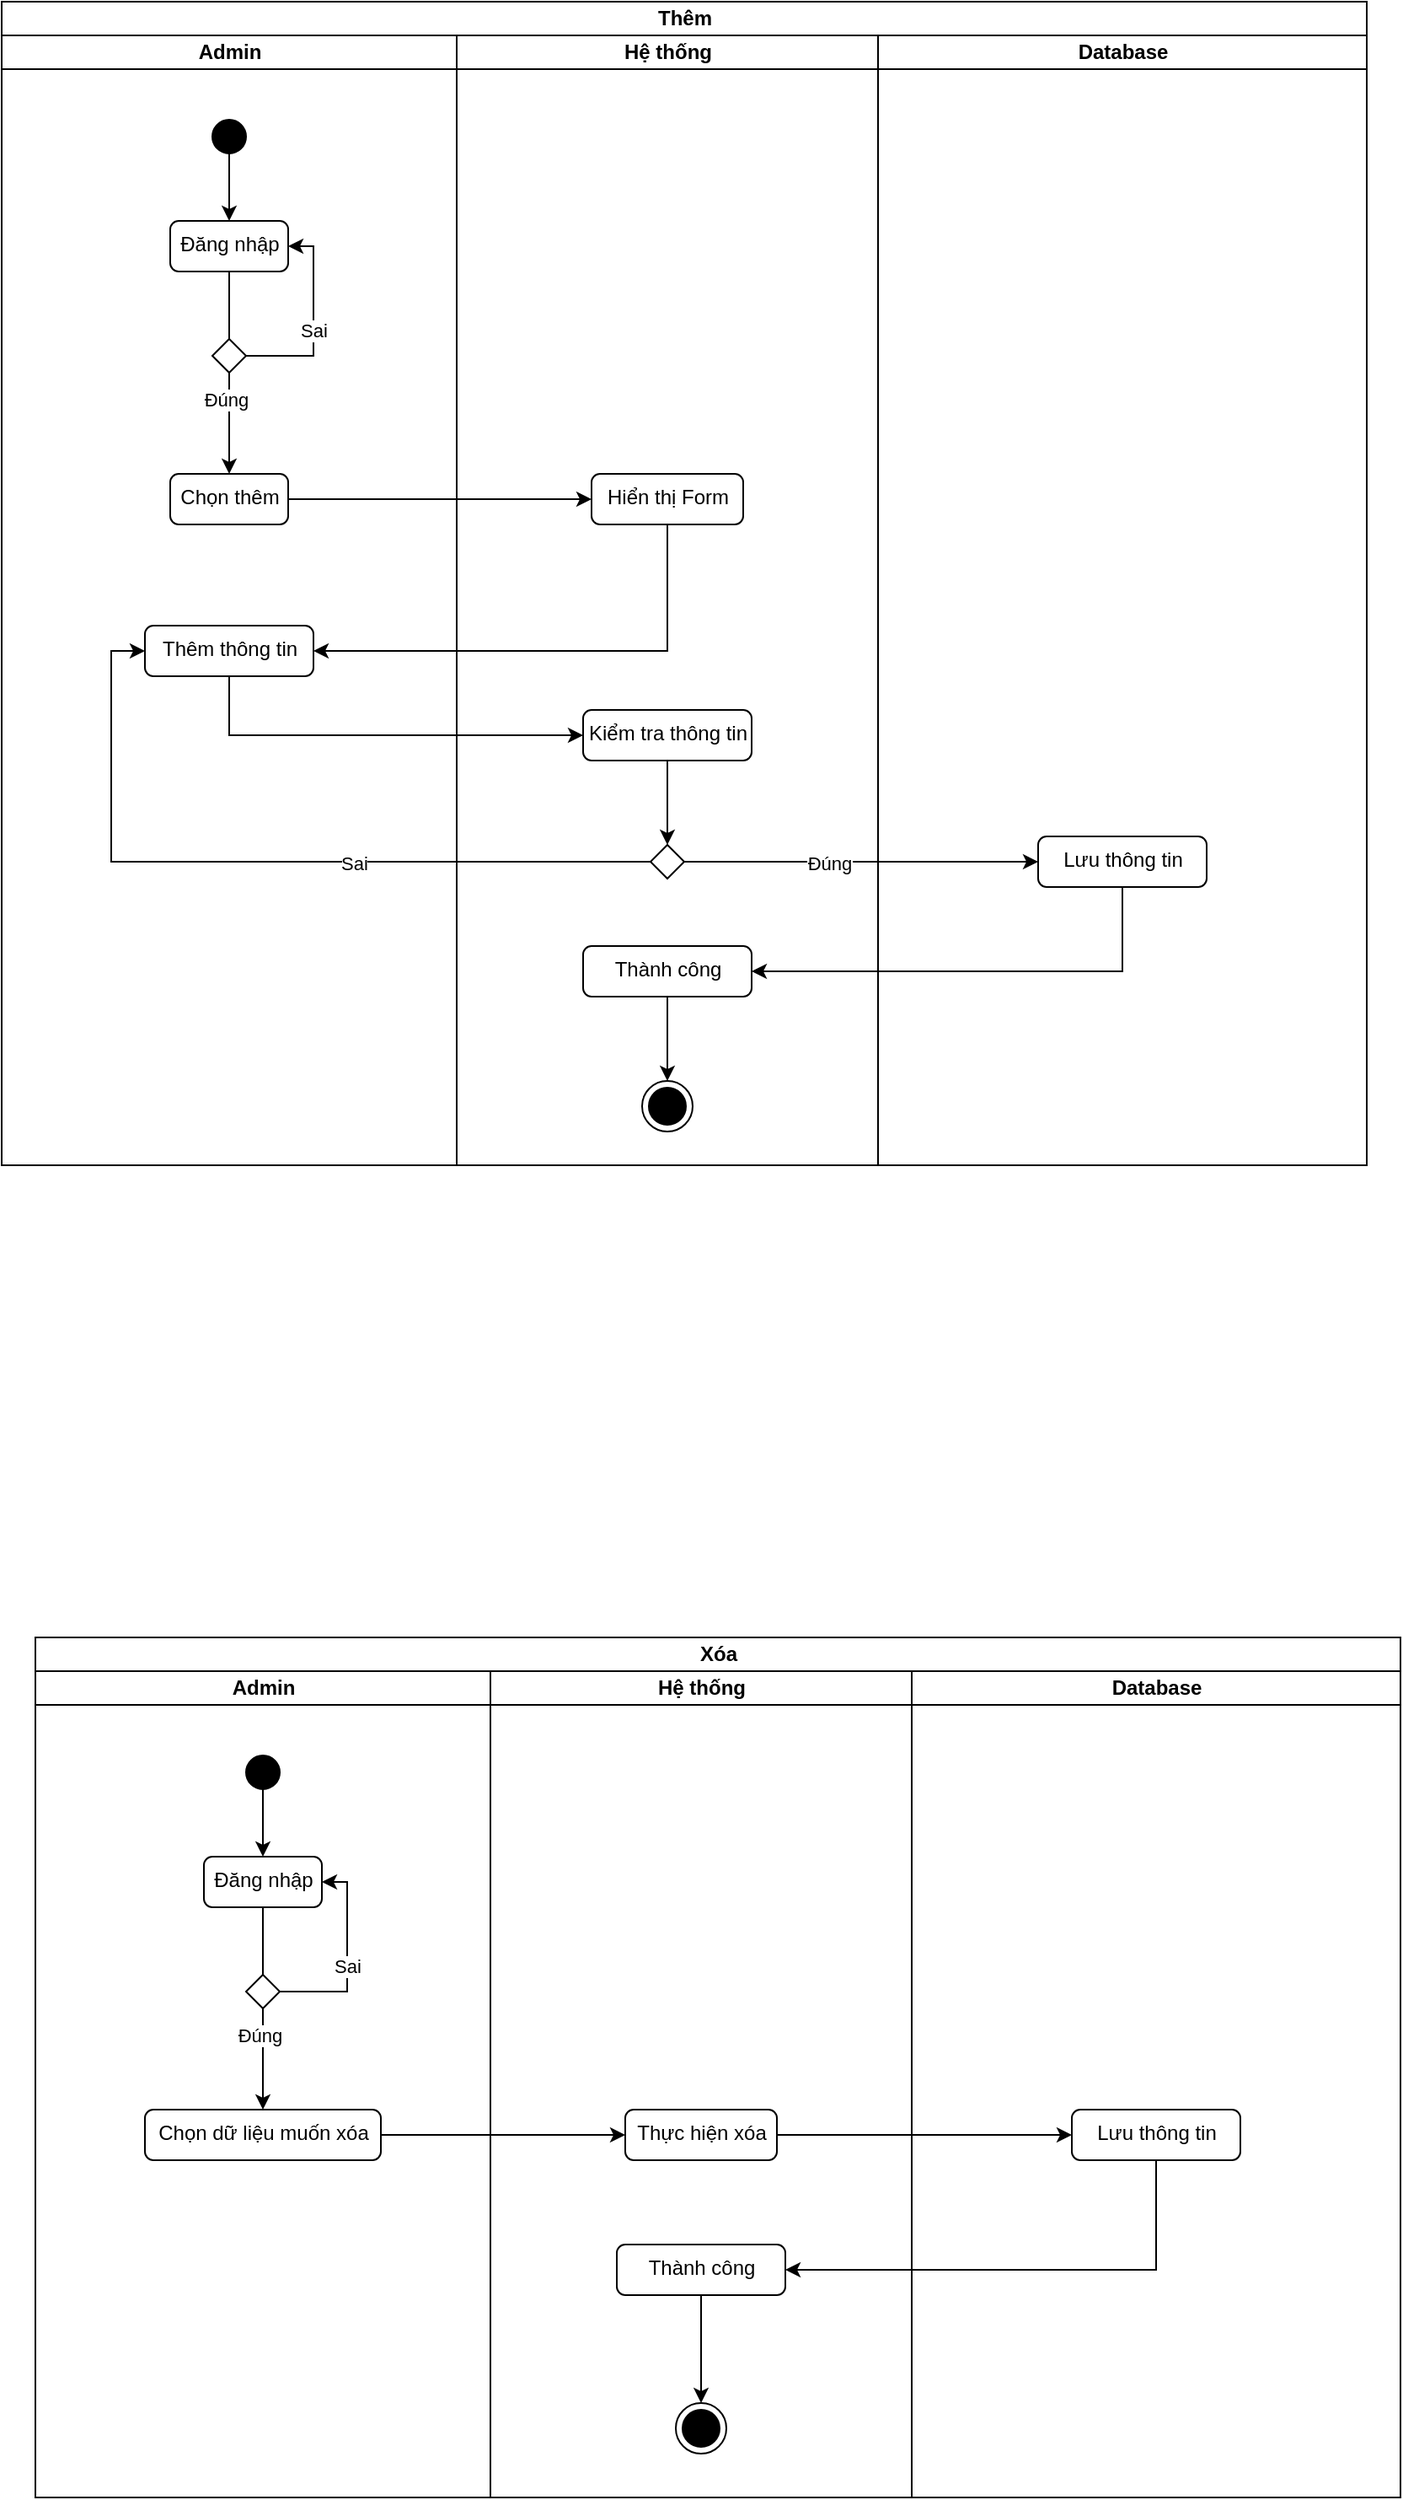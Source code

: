 <mxfile version="20.8.20" type="github">
  <diagram id="prtHgNgQTEPvFCAcTncT" name="Page-1">
    <mxGraphModel dx="880" dy="452" grid="1" gridSize="10" guides="1" tooltips="1" connect="1" arrows="1" fold="1" page="1" pageScale="1" pageWidth="827" pageHeight="1169" math="0" shadow="0">
      <root>
        <mxCell id="0" />
        <mxCell id="1" parent="0" />
        <mxCell id="ZkXMXkaEzzTaZKtMmjhz-1" value="Thêm" style="swimlane;childLayout=stackLayout;resizeParent=1;resizeParentMax=0;startSize=20;html=1;" vertex="1" parent="1">
          <mxGeometry x="140" y="330" width="810" height="690" as="geometry" />
        </mxCell>
        <mxCell id="ZkXMXkaEzzTaZKtMmjhz-2" value="Admin" style="swimlane;startSize=20;html=1;" vertex="1" parent="ZkXMXkaEzzTaZKtMmjhz-1">
          <mxGeometry y="20" width="270" height="670" as="geometry" />
        </mxCell>
        <mxCell id="ZkXMXkaEzzTaZKtMmjhz-11" style="edgeStyle=orthogonalEdgeStyle;rounded=0;orthogonalLoop=1;jettySize=auto;html=1;exitX=0.5;exitY=1;exitDx=0;exitDy=0;entryX=0.5;entryY=0;entryDx=0;entryDy=0;" edge="1" parent="ZkXMXkaEzzTaZKtMmjhz-2" source="ZkXMXkaEzzTaZKtMmjhz-5" target="ZkXMXkaEzzTaZKtMmjhz-7">
          <mxGeometry relative="1" as="geometry" />
        </mxCell>
        <mxCell id="ZkXMXkaEzzTaZKtMmjhz-5" value="" style="ellipse;fillColor=strokeColor;" vertex="1" parent="ZkXMXkaEzzTaZKtMmjhz-2">
          <mxGeometry x="125.0" y="50" width="20" height="20" as="geometry" />
        </mxCell>
        <mxCell id="ZkXMXkaEzzTaZKtMmjhz-10" value="" style="edgeStyle=orthogonalEdgeStyle;rounded=0;orthogonalLoop=1;jettySize=auto;html=1;" edge="1" parent="ZkXMXkaEzzTaZKtMmjhz-2" source="ZkXMXkaEzzTaZKtMmjhz-7" target="ZkXMXkaEzzTaZKtMmjhz-9">
          <mxGeometry relative="1" as="geometry" />
        </mxCell>
        <mxCell id="ZkXMXkaEzzTaZKtMmjhz-13" value="Đúng" style="edgeLabel;html=1;align=center;verticalAlign=middle;resizable=0;points=[];" vertex="1" connectable="0" parent="ZkXMXkaEzzTaZKtMmjhz-10">
          <mxGeometry x="0.267" y="-2" relative="1" as="geometry">
            <mxPoint as="offset" />
          </mxGeometry>
        </mxCell>
        <mxCell id="ZkXMXkaEzzTaZKtMmjhz-7" value="Đăng nhập" style="html=1;align=center;verticalAlign=top;rounded=1;absoluteArcSize=1;arcSize=10;dashed=0;" vertex="1" parent="ZkXMXkaEzzTaZKtMmjhz-2">
          <mxGeometry x="100.0" y="110" width="70" height="30" as="geometry" />
        </mxCell>
        <mxCell id="ZkXMXkaEzzTaZKtMmjhz-12" style="edgeStyle=orthogonalEdgeStyle;rounded=0;orthogonalLoop=1;jettySize=auto;html=1;exitX=1;exitY=0.5;exitDx=0;exitDy=0;entryX=1;entryY=0.5;entryDx=0;entryDy=0;" edge="1" parent="ZkXMXkaEzzTaZKtMmjhz-2" source="ZkXMXkaEzzTaZKtMmjhz-8" target="ZkXMXkaEzzTaZKtMmjhz-7">
          <mxGeometry relative="1" as="geometry">
            <mxPoint x="185.0" y="120" as="targetPoint" />
            <Array as="points">
              <mxPoint x="185" y="190" />
              <mxPoint x="185" y="125" />
            </Array>
          </mxGeometry>
        </mxCell>
        <mxCell id="ZkXMXkaEzzTaZKtMmjhz-14" value="Sai" style="edgeLabel;html=1;align=center;verticalAlign=middle;resizable=0;points=[];" vertex="1" connectable="0" parent="ZkXMXkaEzzTaZKtMmjhz-12">
          <mxGeometry x="-0.083" relative="1" as="geometry">
            <mxPoint as="offset" />
          </mxGeometry>
        </mxCell>
        <mxCell id="ZkXMXkaEzzTaZKtMmjhz-8" value="" style="rhombus;" vertex="1" parent="ZkXMXkaEzzTaZKtMmjhz-2">
          <mxGeometry x="125.0" y="180" width="20" height="20" as="geometry" />
        </mxCell>
        <mxCell id="ZkXMXkaEzzTaZKtMmjhz-9" value="Chọn thêm" style="html=1;align=center;verticalAlign=top;rounded=1;absoluteArcSize=1;arcSize=10;dashed=0;" vertex="1" parent="ZkXMXkaEzzTaZKtMmjhz-2">
          <mxGeometry x="100.0" y="260" width="70" height="30" as="geometry" />
        </mxCell>
        <mxCell id="ZkXMXkaEzzTaZKtMmjhz-17" value="Thêm thông tin" style="html=1;align=center;verticalAlign=top;rounded=1;absoluteArcSize=1;arcSize=10;dashed=0;" vertex="1" parent="ZkXMXkaEzzTaZKtMmjhz-2">
          <mxGeometry x="85" y="350" width="100" height="30" as="geometry" />
        </mxCell>
        <mxCell id="ZkXMXkaEzzTaZKtMmjhz-3" value="Hệ thống" style="swimlane;startSize=20;html=1;" vertex="1" parent="ZkXMXkaEzzTaZKtMmjhz-1">
          <mxGeometry x="270" y="20" width="250" height="670" as="geometry" />
        </mxCell>
        <mxCell id="ZkXMXkaEzzTaZKtMmjhz-15" value="Hiển thị Form" style="html=1;align=center;verticalAlign=top;rounded=1;absoluteArcSize=1;arcSize=10;dashed=0;" vertex="1" parent="ZkXMXkaEzzTaZKtMmjhz-3">
          <mxGeometry x="80" y="260" width="90" height="30" as="geometry" />
        </mxCell>
        <mxCell id="ZkXMXkaEzzTaZKtMmjhz-26" style="edgeStyle=orthogonalEdgeStyle;rounded=0;orthogonalLoop=1;jettySize=auto;html=1;exitX=0.5;exitY=1;exitDx=0;exitDy=0;entryX=0.5;entryY=0;entryDx=0;entryDy=0;" edge="1" parent="ZkXMXkaEzzTaZKtMmjhz-3" source="ZkXMXkaEzzTaZKtMmjhz-19" target="ZkXMXkaEzzTaZKtMmjhz-20">
          <mxGeometry relative="1" as="geometry" />
        </mxCell>
        <mxCell id="ZkXMXkaEzzTaZKtMmjhz-19" value="Kiểm tra thông tin" style="html=1;align=center;verticalAlign=top;rounded=1;absoluteArcSize=1;arcSize=10;dashed=0;" vertex="1" parent="ZkXMXkaEzzTaZKtMmjhz-3">
          <mxGeometry x="75" y="400" width="100" height="30" as="geometry" />
        </mxCell>
        <mxCell id="ZkXMXkaEzzTaZKtMmjhz-20" value="" style="rhombus;" vertex="1" parent="ZkXMXkaEzzTaZKtMmjhz-3">
          <mxGeometry x="115.0" y="480" width="20" height="20" as="geometry" />
        </mxCell>
        <mxCell id="ZkXMXkaEzzTaZKtMmjhz-29" style="edgeStyle=orthogonalEdgeStyle;rounded=0;orthogonalLoop=1;jettySize=auto;html=1;exitX=0.5;exitY=1;exitDx=0;exitDy=0;entryX=0.5;entryY=0;entryDx=0;entryDy=0;" edge="1" parent="ZkXMXkaEzzTaZKtMmjhz-3" source="ZkXMXkaEzzTaZKtMmjhz-23" target="ZkXMXkaEzzTaZKtMmjhz-24">
          <mxGeometry relative="1" as="geometry" />
        </mxCell>
        <mxCell id="ZkXMXkaEzzTaZKtMmjhz-23" value="Thành công" style="html=1;align=center;verticalAlign=top;rounded=1;absoluteArcSize=1;arcSize=10;dashed=0;" vertex="1" parent="ZkXMXkaEzzTaZKtMmjhz-3">
          <mxGeometry x="75" y="540" width="100" height="30" as="geometry" />
        </mxCell>
        <mxCell id="ZkXMXkaEzzTaZKtMmjhz-24" value="" style="ellipse;html=1;shape=endState;fillColor=strokeColor;" vertex="1" parent="ZkXMXkaEzzTaZKtMmjhz-3">
          <mxGeometry x="110" y="620" width="30" height="30" as="geometry" />
        </mxCell>
        <mxCell id="ZkXMXkaEzzTaZKtMmjhz-4" value="Database" style="swimlane;startSize=20;html=1;" vertex="1" parent="ZkXMXkaEzzTaZKtMmjhz-1">
          <mxGeometry x="520" y="20" width="290" height="670" as="geometry" />
        </mxCell>
        <mxCell id="ZkXMXkaEzzTaZKtMmjhz-21" value="Lưu thông tin" style="html=1;align=center;verticalAlign=top;rounded=1;absoluteArcSize=1;arcSize=10;dashed=0;" vertex="1" parent="ZkXMXkaEzzTaZKtMmjhz-4">
          <mxGeometry x="95" y="475" width="100" height="30" as="geometry" />
        </mxCell>
        <mxCell id="ZkXMXkaEzzTaZKtMmjhz-16" style="edgeStyle=orthogonalEdgeStyle;rounded=0;orthogonalLoop=1;jettySize=auto;html=1;exitX=1;exitY=0.5;exitDx=0;exitDy=0;entryX=0;entryY=0.5;entryDx=0;entryDy=0;" edge="1" parent="ZkXMXkaEzzTaZKtMmjhz-1" source="ZkXMXkaEzzTaZKtMmjhz-9" target="ZkXMXkaEzzTaZKtMmjhz-15">
          <mxGeometry relative="1" as="geometry" />
        </mxCell>
        <mxCell id="ZkXMXkaEzzTaZKtMmjhz-18" style="edgeStyle=orthogonalEdgeStyle;rounded=0;orthogonalLoop=1;jettySize=auto;html=1;exitX=0.5;exitY=1;exitDx=0;exitDy=0;entryX=1;entryY=0.5;entryDx=0;entryDy=0;" edge="1" parent="ZkXMXkaEzzTaZKtMmjhz-1" source="ZkXMXkaEzzTaZKtMmjhz-15" target="ZkXMXkaEzzTaZKtMmjhz-17">
          <mxGeometry relative="1" as="geometry" />
        </mxCell>
        <mxCell id="ZkXMXkaEzzTaZKtMmjhz-25" style="edgeStyle=orthogonalEdgeStyle;rounded=0;orthogonalLoop=1;jettySize=auto;html=1;exitX=0.5;exitY=1;exitDx=0;exitDy=0;entryX=0;entryY=0.5;entryDx=0;entryDy=0;" edge="1" parent="ZkXMXkaEzzTaZKtMmjhz-1" source="ZkXMXkaEzzTaZKtMmjhz-17" target="ZkXMXkaEzzTaZKtMmjhz-19">
          <mxGeometry relative="1" as="geometry" />
        </mxCell>
        <mxCell id="ZkXMXkaEzzTaZKtMmjhz-27" style="edgeStyle=orthogonalEdgeStyle;rounded=0;orthogonalLoop=1;jettySize=auto;html=1;exitX=1;exitY=0.5;exitDx=0;exitDy=0;entryX=0;entryY=0.5;entryDx=0;entryDy=0;" edge="1" parent="ZkXMXkaEzzTaZKtMmjhz-1" source="ZkXMXkaEzzTaZKtMmjhz-20" target="ZkXMXkaEzzTaZKtMmjhz-21">
          <mxGeometry relative="1" as="geometry" />
        </mxCell>
        <mxCell id="ZkXMXkaEzzTaZKtMmjhz-31" value="Đúng" style="edgeLabel;html=1;align=center;verticalAlign=middle;resizable=0;points=[];" vertex="1" connectable="0" parent="ZkXMXkaEzzTaZKtMmjhz-27">
          <mxGeometry x="-0.181" y="-1" relative="1" as="geometry">
            <mxPoint as="offset" />
          </mxGeometry>
        </mxCell>
        <mxCell id="ZkXMXkaEzzTaZKtMmjhz-28" style="edgeStyle=orthogonalEdgeStyle;rounded=0;orthogonalLoop=1;jettySize=auto;html=1;exitX=0.5;exitY=1;exitDx=0;exitDy=0;entryX=1;entryY=0.5;entryDx=0;entryDy=0;" edge="1" parent="ZkXMXkaEzzTaZKtMmjhz-1" source="ZkXMXkaEzzTaZKtMmjhz-21" target="ZkXMXkaEzzTaZKtMmjhz-23">
          <mxGeometry relative="1" as="geometry" />
        </mxCell>
        <mxCell id="ZkXMXkaEzzTaZKtMmjhz-30" style="edgeStyle=orthogonalEdgeStyle;rounded=0;orthogonalLoop=1;jettySize=auto;html=1;exitX=0;exitY=0.5;exitDx=0;exitDy=0;entryX=0;entryY=0.5;entryDx=0;entryDy=0;" edge="1" parent="ZkXMXkaEzzTaZKtMmjhz-1" source="ZkXMXkaEzzTaZKtMmjhz-20" target="ZkXMXkaEzzTaZKtMmjhz-17">
          <mxGeometry relative="1" as="geometry" />
        </mxCell>
        <mxCell id="ZkXMXkaEzzTaZKtMmjhz-32" value="Sai" style="edgeLabel;html=1;align=center;verticalAlign=middle;resizable=0;points=[];" vertex="1" connectable="0" parent="ZkXMXkaEzzTaZKtMmjhz-30">
          <mxGeometry x="-0.243" y="1" relative="1" as="geometry">
            <mxPoint as="offset" />
          </mxGeometry>
        </mxCell>
        <mxCell id="ZkXMXkaEzzTaZKtMmjhz-33" value="Xóa" style="swimlane;childLayout=stackLayout;resizeParent=1;resizeParentMax=0;startSize=20;html=1;" vertex="1" parent="1">
          <mxGeometry x="160" y="1300" width="810" height="510" as="geometry" />
        </mxCell>
        <mxCell id="ZkXMXkaEzzTaZKtMmjhz-34" value="Admin" style="swimlane;startSize=20;html=1;" vertex="1" parent="ZkXMXkaEzzTaZKtMmjhz-33">
          <mxGeometry y="20" width="270" height="490" as="geometry" />
        </mxCell>
        <mxCell id="ZkXMXkaEzzTaZKtMmjhz-35" style="edgeStyle=orthogonalEdgeStyle;rounded=0;orthogonalLoop=1;jettySize=auto;html=1;exitX=0.5;exitY=1;exitDx=0;exitDy=0;entryX=0.5;entryY=0;entryDx=0;entryDy=0;" edge="1" parent="ZkXMXkaEzzTaZKtMmjhz-34" source="ZkXMXkaEzzTaZKtMmjhz-36" target="ZkXMXkaEzzTaZKtMmjhz-39">
          <mxGeometry relative="1" as="geometry" />
        </mxCell>
        <mxCell id="ZkXMXkaEzzTaZKtMmjhz-36" value="" style="ellipse;fillColor=strokeColor;" vertex="1" parent="ZkXMXkaEzzTaZKtMmjhz-34">
          <mxGeometry x="125.0" y="50" width="20" height="20" as="geometry" />
        </mxCell>
        <mxCell id="ZkXMXkaEzzTaZKtMmjhz-37" value="" style="edgeStyle=orthogonalEdgeStyle;rounded=0;orthogonalLoop=1;jettySize=auto;html=1;" edge="1" parent="ZkXMXkaEzzTaZKtMmjhz-34" source="ZkXMXkaEzzTaZKtMmjhz-39" target="ZkXMXkaEzzTaZKtMmjhz-43">
          <mxGeometry relative="1" as="geometry" />
        </mxCell>
        <mxCell id="ZkXMXkaEzzTaZKtMmjhz-38" value="Đúng" style="edgeLabel;html=1;align=center;verticalAlign=middle;resizable=0;points=[];" vertex="1" connectable="0" parent="ZkXMXkaEzzTaZKtMmjhz-37">
          <mxGeometry x="0.267" y="-2" relative="1" as="geometry">
            <mxPoint as="offset" />
          </mxGeometry>
        </mxCell>
        <mxCell id="ZkXMXkaEzzTaZKtMmjhz-39" value="Đăng nhập" style="html=1;align=center;verticalAlign=top;rounded=1;absoluteArcSize=1;arcSize=10;dashed=0;" vertex="1" parent="ZkXMXkaEzzTaZKtMmjhz-34">
          <mxGeometry x="100.0" y="110" width="70" height="30" as="geometry" />
        </mxCell>
        <mxCell id="ZkXMXkaEzzTaZKtMmjhz-40" style="edgeStyle=orthogonalEdgeStyle;rounded=0;orthogonalLoop=1;jettySize=auto;html=1;exitX=1;exitY=0.5;exitDx=0;exitDy=0;entryX=1;entryY=0.5;entryDx=0;entryDy=0;" edge="1" parent="ZkXMXkaEzzTaZKtMmjhz-34" source="ZkXMXkaEzzTaZKtMmjhz-42" target="ZkXMXkaEzzTaZKtMmjhz-39">
          <mxGeometry relative="1" as="geometry">
            <mxPoint x="185.0" y="120" as="targetPoint" />
            <Array as="points">
              <mxPoint x="185" y="190" />
              <mxPoint x="185" y="125" />
            </Array>
          </mxGeometry>
        </mxCell>
        <mxCell id="ZkXMXkaEzzTaZKtMmjhz-41" value="Sai" style="edgeLabel;html=1;align=center;verticalAlign=middle;resizable=0;points=[];" vertex="1" connectable="0" parent="ZkXMXkaEzzTaZKtMmjhz-40">
          <mxGeometry x="-0.083" relative="1" as="geometry">
            <mxPoint as="offset" />
          </mxGeometry>
        </mxCell>
        <mxCell id="ZkXMXkaEzzTaZKtMmjhz-42" value="" style="rhombus;" vertex="1" parent="ZkXMXkaEzzTaZKtMmjhz-34">
          <mxGeometry x="125.0" y="180" width="20" height="20" as="geometry" />
        </mxCell>
        <mxCell id="ZkXMXkaEzzTaZKtMmjhz-43" value="Chọn dữ liệu muốn xóa" style="html=1;align=center;verticalAlign=top;rounded=1;absoluteArcSize=1;arcSize=10;dashed=0;" vertex="1" parent="ZkXMXkaEzzTaZKtMmjhz-34">
          <mxGeometry x="65" y="260" width="140" height="30" as="geometry" />
        </mxCell>
        <mxCell id="ZkXMXkaEzzTaZKtMmjhz-45" value="Hệ thống" style="swimlane;startSize=20;html=1;" vertex="1" parent="ZkXMXkaEzzTaZKtMmjhz-33">
          <mxGeometry x="270" y="20" width="250" height="490" as="geometry" />
        </mxCell>
        <mxCell id="ZkXMXkaEzzTaZKtMmjhz-46" value="Thực hiện xóa" style="html=1;align=center;verticalAlign=top;rounded=1;absoluteArcSize=1;arcSize=10;dashed=0;" vertex="1" parent="ZkXMXkaEzzTaZKtMmjhz-45">
          <mxGeometry x="80" y="260" width="90" height="30" as="geometry" />
        </mxCell>
        <mxCell id="ZkXMXkaEzzTaZKtMmjhz-50" style="edgeStyle=orthogonalEdgeStyle;rounded=0;orthogonalLoop=1;jettySize=auto;html=1;exitX=0.5;exitY=1;exitDx=0;exitDy=0;entryX=0.5;entryY=0;entryDx=0;entryDy=0;" edge="1" parent="ZkXMXkaEzzTaZKtMmjhz-45" source="ZkXMXkaEzzTaZKtMmjhz-51" target="ZkXMXkaEzzTaZKtMmjhz-52">
          <mxGeometry relative="1" as="geometry" />
        </mxCell>
        <mxCell id="ZkXMXkaEzzTaZKtMmjhz-51" value="Thành công" style="html=1;align=center;verticalAlign=top;rounded=1;absoluteArcSize=1;arcSize=10;dashed=0;" vertex="1" parent="ZkXMXkaEzzTaZKtMmjhz-45">
          <mxGeometry x="75" y="340" width="100" height="30" as="geometry" />
        </mxCell>
        <mxCell id="ZkXMXkaEzzTaZKtMmjhz-52" value="" style="ellipse;html=1;shape=endState;fillColor=strokeColor;" vertex="1" parent="ZkXMXkaEzzTaZKtMmjhz-45">
          <mxGeometry x="110" y="434" width="30" height="30" as="geometry" />
        </mxCell>
        <mxCell id="ZkXMXkaEzzTaZKtMmjhz-55" style="edgeStyle=orthogonalEdgeStyle;rounded=0;orthogonalLoop=1;jettySize=auto;html=1;exitX=1;exitY=0.5;exitDx=0;exitDy=0;entryX=0;entryY=0.5;entryDx=0;entryDy=0;" edge="1" parent="ZkXMXkaEzzTaZKtMmjhz-33" source="ZkXMXkaEzzTaZKtMmjhz-43" target="ZkXMXkaEzzTaZKtMmjhz-46">
          <mxGeometry relative="1" as="geometry" />
        </mxCell>
        <mxCell id="ZkXMXkaEzzTaZKtMmjhz-60" style="edgeStyle=orthogonalEdgeStyle;rounded=0;orthogonalLoop=1;jettySize=auto;html=1;exitX=0.5;exitY=1;exitDx=0;exitDy=0;entryX=1;entryY=0.5;entryDx=0;entryDy=0;" edge="1" parent="ZkXMXkaEzzTaZKtMmjhz-33" source="ZkXMXkaEzzTaZKtMmjhz-54" target="ZkXMXkaEzzTaZKtMmjhz-51">
          <mxGeometry relative="1" as="geometry" />
        </mxCell>
        <mxCell id="ZkXMXkaEzzTaZKtMmjhz-63" style="edgeStyle=orthogonalEdgeStyle;rounded=0;orthogonalLoop=1;jettySize=auto;html=1;exitX=1;exitY=0.5;exitDx=0;exitDy=0;entryX=0;entryY=0.5;entryDx=0;entryDy=0;" edge="1" parent="ZkXMXkaEzzTaZKtMmjhz-33" source="ZkXMXkaEzzTaZKtMmjhz-46" target="ZkXMXkaEzzTaZKtMmjhz-54">
          <mxGeometry relative="1" as="geometry" />
        </mxCell>
        <mxCell id="ZkXMXkaEzzTaZKtMmjhz-53" value="Database" style="swimlane;startSize=20;html=1;" vertex="1" parent="ZkXMXkaEzzTaZKtMmjhz-33">
          <mxGeometry x="520" y="20" width="290" height="490" as="geometry" />
        </mxCell>
        <mxCell id="ZkXMXkaEzzTaZKtMmjhz-54" value="Lưu thông tin" style="html=1;align=center;verticalAlign=top;rounded=1;absoluteArcSize=1;arcSize=10;dashed=0;" vertex="1" parent="ZkXMXkaEzzTaZKtMmjhz-53">
          <mxGeometry x="95" y="260" width="100" height="30" as="geometry" />
        </mxCell>
      </root>
    </mxGraphModel>
  </diagram>
</mxfile>
